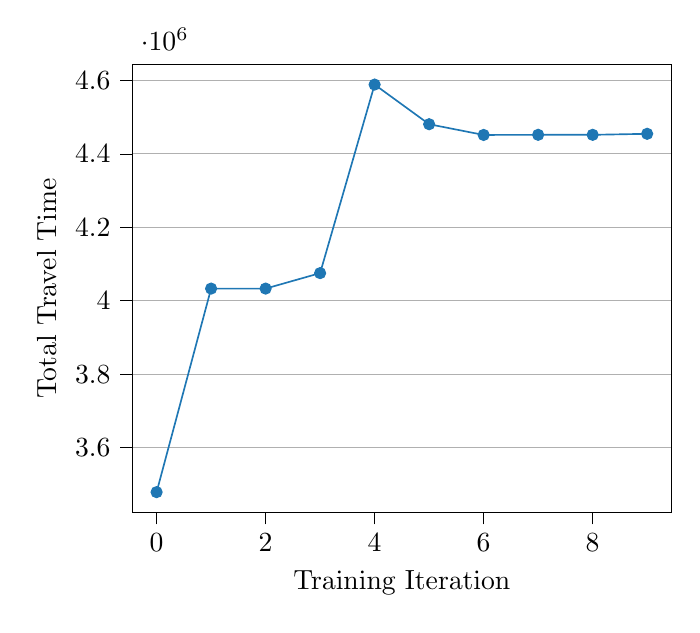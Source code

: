 % This file was created with tikzplotlib v0.10.1.
\begin{tikzpicture}

\definecolor{darkgray176}{RGB}{176,176,176}
\definecolor{steelblue31119180}{RGB}{31,119,180}

\begin{axis}[
tick align=outside,
tick pos=left,
x grid style={darkgray176},
xlabel={Training Iteration},
xmin=-0.45, xmax=9.45,
xtick style={color=black},
y grid style={darkgray176},
ylabel={Total Travel Time},
ymajorgrids,
ymin=3422988.528, ymax=4644294.303,
ytick style={color=black}
]
\addplot [draw=steelblue31119180, fill=steelblue31119180, mark=*, only marks]
table{%
x  y
0 3478502.427
1 4032996.717
2 4032996.717
3 4075184.827
4 4588780.404
5 4480791.144
6 4451571.072
7 4451903.532
8 4451903.532
9 4454669.321
};
\addplot [semithick, steelblue31119180]
table {%
0 3478502.427
1 4032996.717
2 4032996.717
3 4075184.827
4 4588780.404
5 4480791.144
6 4451571.072
7 4451903.532
8 4451903.532
9 4454669.321
};
\end{axis}

\end{tikzpicture}

